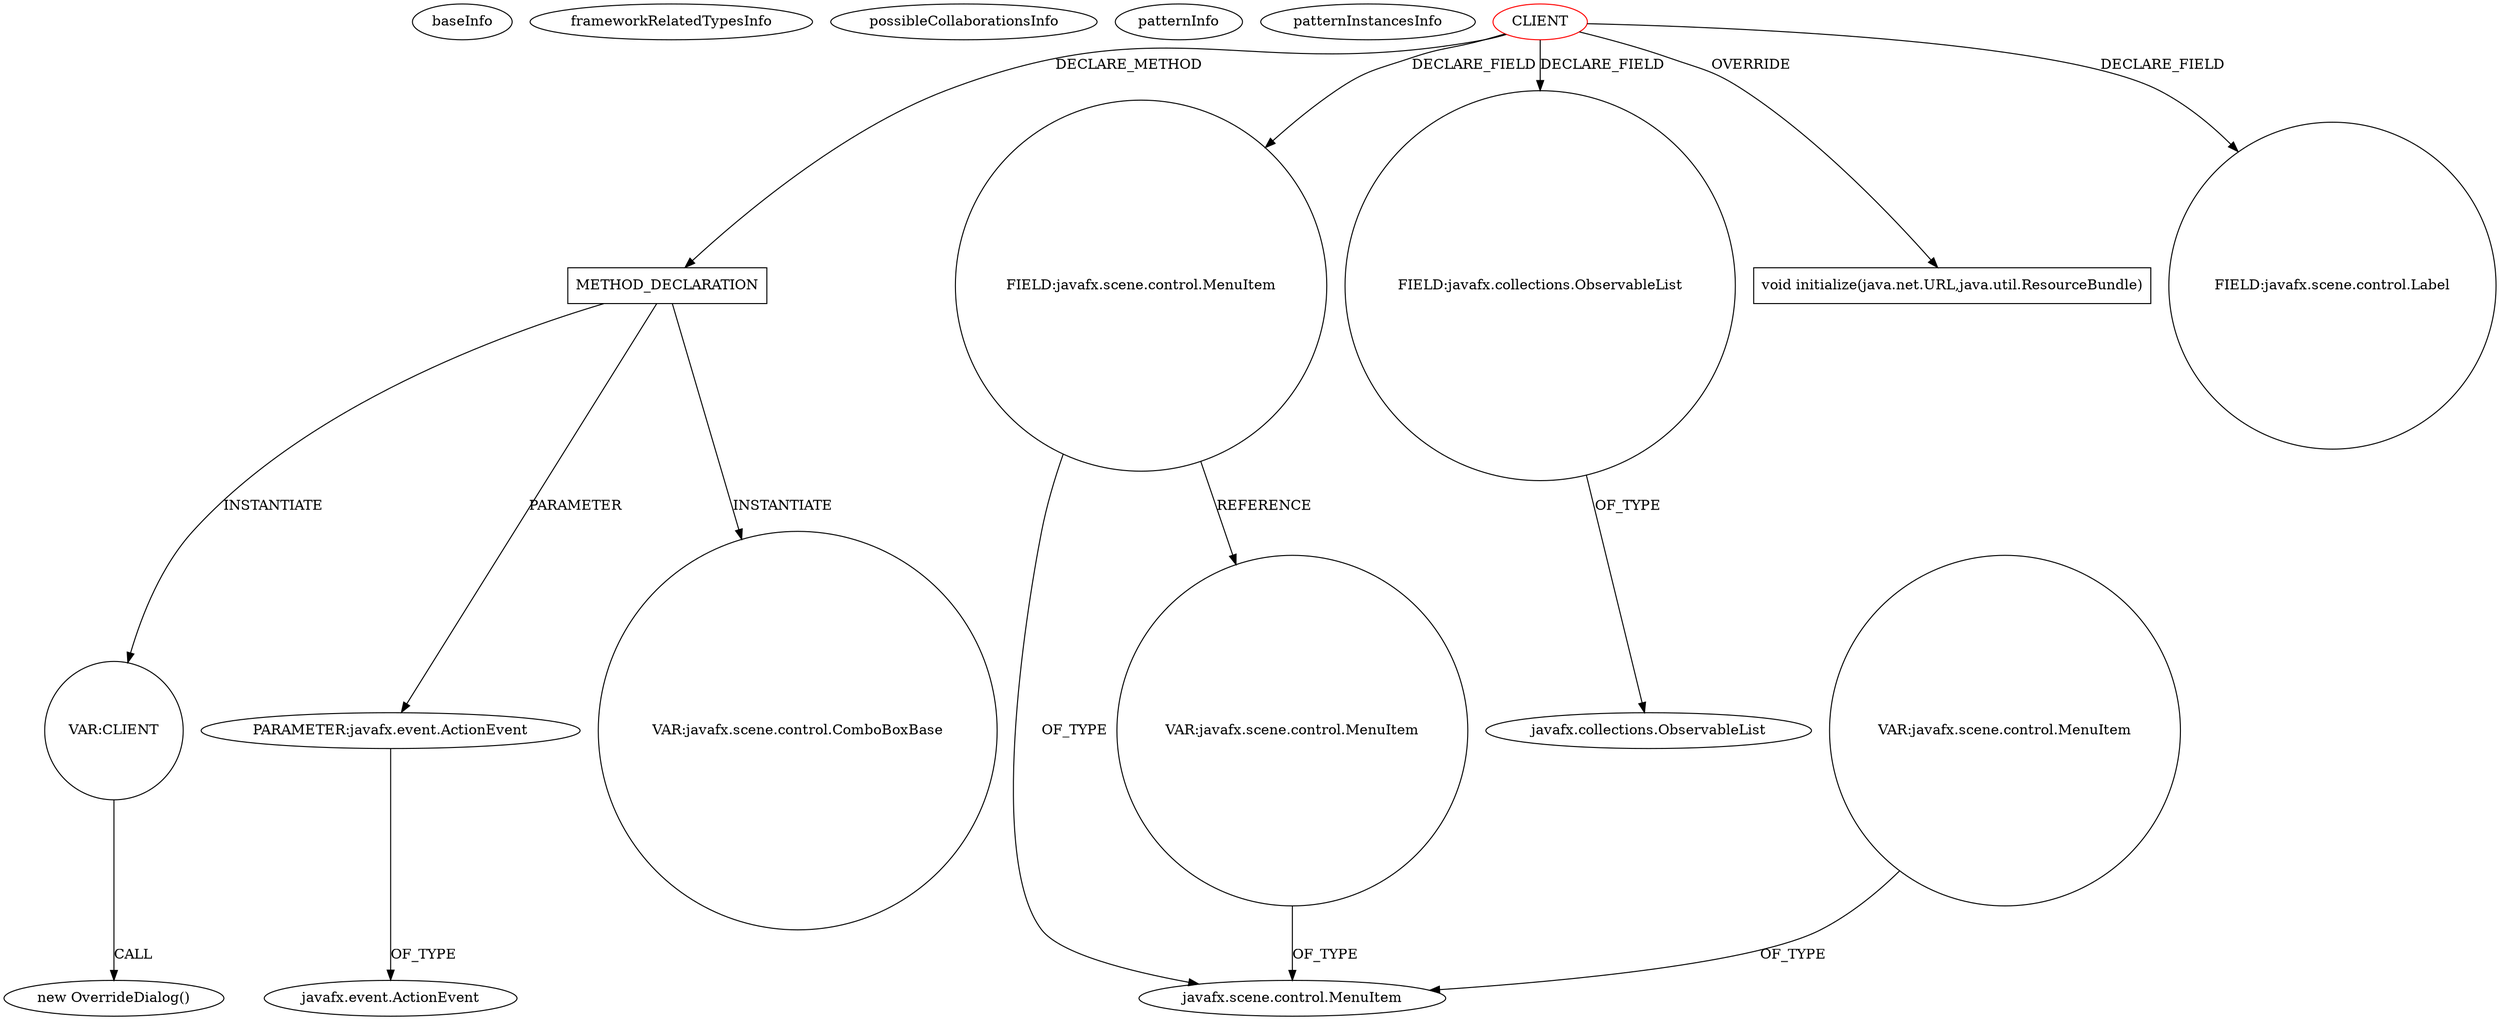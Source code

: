 digraph {
baseInfo[graphId=4222,category="pattern",isAnonymous=false,possibleRelation=false]
frameworkRelatedTypesInfo[]
possibleCollaborationsInfo[]
patternInfo[frequency=2.0,patternRootClient=0]
patternInstancesInfo[0="hock323-eventManager~/hock323-eventManager/EventManager-master/src/eventManager/controller/pokerTournament/BlindsController.java~BlindsController~2976",1="hock323-eventManager~/hock323-eventManager/EventManager-master/src/eventManager/controller/pokerTournament/TournamentController.java~TournamentController~3009"]
876[label="new OverrideDialog()",vertexType="CONSTRUCTOR_CALL",isFrameworkType=false]
877[label="VAR:CLIENT",vertexType="VARIABLE_EXPRESION",isFrameworkType=false,shape=circle]
865[label="METHOD_DECLARATION",vertexType="CLIENT_METHOD_DECLARATION",isFrameworkType=false,shape=box]
0[label="CLIENT",vertexType="ROOT_CLIENT_CLASS_DECLARATION",isFrameworkType=false,color=red]
102[label="FIELD:javafx.scene.control.MenuItem",vertexType="FIELD_DECLARATION",isFrameworkType=false,shape=circle]
146[label="FIELD:javafx.collections.ObservableList",vertexType="FIELD_DECLARATION",isFrameworkType=false,shape=circle]
147[label="javafx.collections.ObservableList",vertexType="FRAMEWORK_INTERFACE_TYPE",isFrameworkType=false]
866[label="PARAMETER:javafx.event.ActionEvent",vertexType="PARAMETER_DECLARATION",isFrameworkType=false]
596[label="javafx.event.ActionEvent",vertexType="FRAMEWORK_CLASS_TYPE",isFrameworkType=false]
152[label="void initialize(java.net.URL,java.util.ResourceBundle)",vertexType="OVERRIDING_METHOD_DECLARATION",isFrameworkType=false,shape=box]
103[label="javafx.scene.control.MenuItem",vertexType="FRAMEWORK_CLASS_TYPE",isFrameworkType=false]
868[label="VAR:javafx.scene.control.ComboBoxBase",vertexType="VARIABLE_EXPRESION",isFrameworkType=false,shape=circle]
942[label="VAR:javafx.scene.control.MenuItem",vertexType="VARIABLE_EXPRESION",isFrameworkType=false,shape=circle]
938[label="VAR:javafx.scene.control.MenuItem",vertexType="VARIABLE_EXPRESION",isFrameworkType=false,shape=circle]
69[label="FIELD:javafx.scene.control.Label",vertexType="FIELD_DECLARATION",isFrameworkType=false,shape=circle]
865->877[label="INSTANTIATE"]
102->103[label="OF_TYPE"]
0->865[label="DECLARE_METHOD"]
0->152[label="OVERRIDE"]
877->876[label="CALL"]
146->147[label="OF_TYPE"]
942->103[label="OF_TYPE"]
0->69[label="DECLARE_FIELD"]
866->596[label="OF_TYPE"]
0->146[label="DECLARE_FIELD"]
865->868[label="INSTANTIATE"]
865->866[label="PARAMETER"]
102->942[label="REFERENCE"]
938->103[label="OF_TYPE"]
0->102[label="DECLARE_FIELD"]
}
